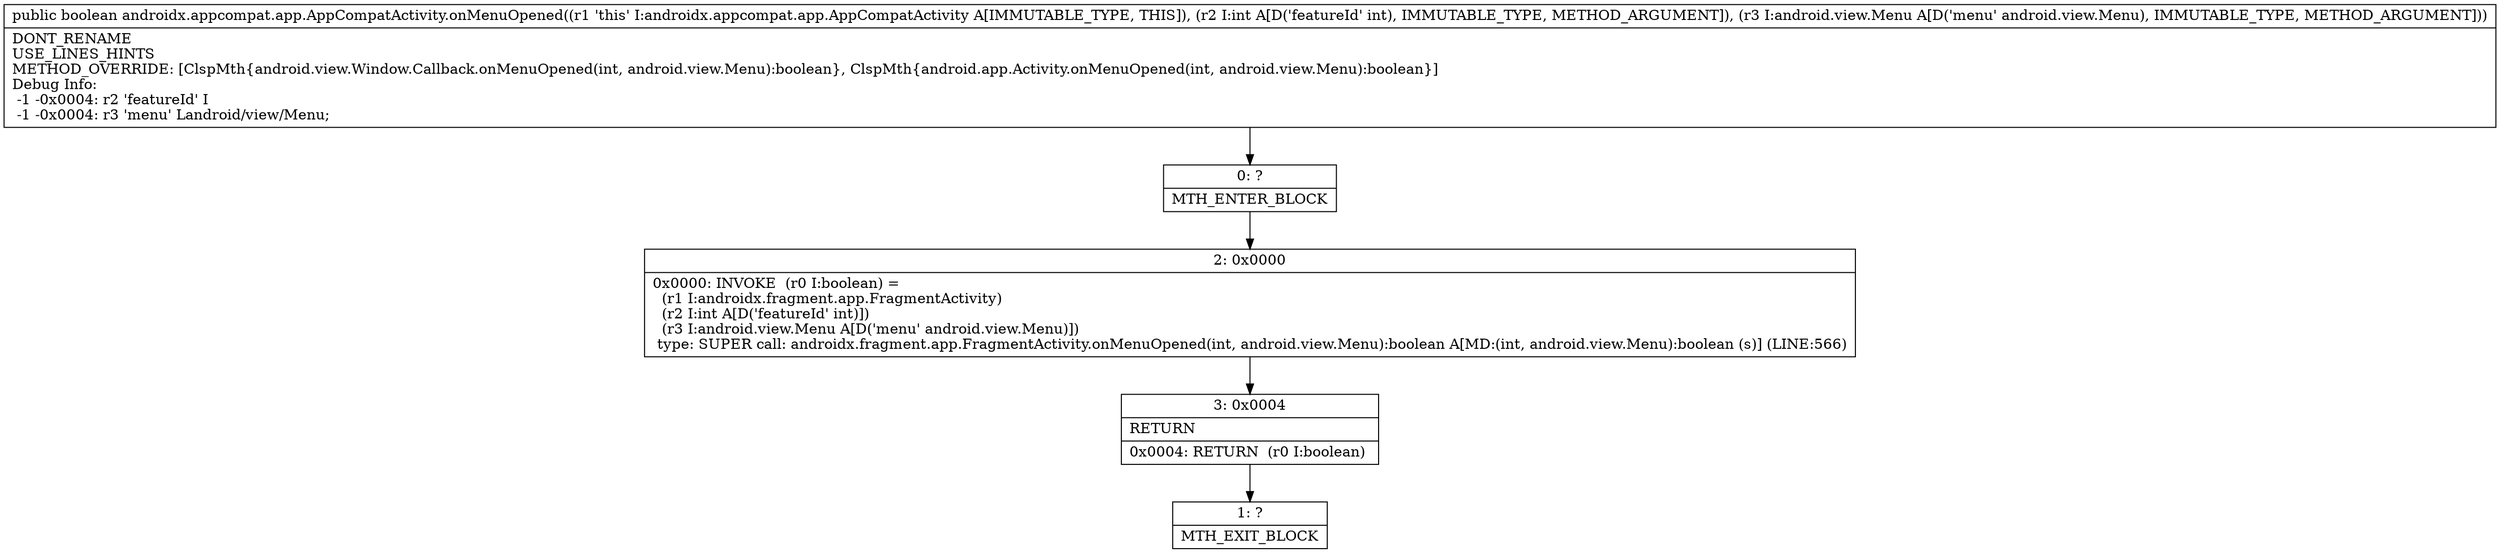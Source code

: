 digraph "CFG forandroidx.appcompat.app.AppCompatActivity.onMenuOpened(ILandroid\/view\/Menu;)Z" {
Node_0 [shape=record,label="{0\:\ ?|MTH_ENTER_BLOCK\l}"];
Node_2 [shape=record,label="{2\:\ 0x0000|0x0000: INVOKE  (r0 I:boolean) = \l  (r1 I:androidx.fragment.app.FragmentActivity)\l  (r2 I:int A[D('featureId' int)])\l  (r3 I:android.view.Menu A[D('menu' android.view.Menu)])\l type: SUPER call: androidx.fragment.app.FragmentActivity.onMenuOpened(int, android.view.Menu):boolean A[MD:(int, android.view.Menu):boolean (s)] (LINE:566)\l}"];
Node_3 [shape=record,label="{3\:\ 0x0004|RETURN\l|0x0004: RETURN  (r0 I:boolean) \l}"];
Node_1 [shape=record,label="{1\:\ ?|MTH_EXIT_BLOCK\l}"];
MethodNode[shape=record,label="{public boolean androidx.appcompat.app.AppCompatActivity.onMenuOpened((r1 'this' I:androidx.appcompat.app.AppCompatActivity A[IMMUTABLE_TYPE, THIS]), (r2 I:int A[D('featureId' int), IMMUTABLE_TYPE, METHOD_ARGUMENT]), (r3 I:android.view.Menu A[D('menu' android.view.Menu), IMMUTABLE_TYPE, METHOD_ARGUMENT]))  | DONT_RENAME\lUSE_LINES_HINTS\lMETHOD_OVERRIDE: [ClspMth\{android.view.Window.Callback.onMenuOpened(int, android.view.Menu):boolean\}, ClspMth\{android.app.Activity.onMenuOpened(int, android.view.Menu):boolean\}]\lDebug Info:\l  \-1 \-0x0004: r2 'featureId' I\l  \-1 \-0x0004: r3 'menu' Landroid\/view\/Menu;\l}"];
MethodNode -> Node_0;Node_0 -> Node_2;
Node_2 -> Node_3;
Node_3 -> Node_1;
}

